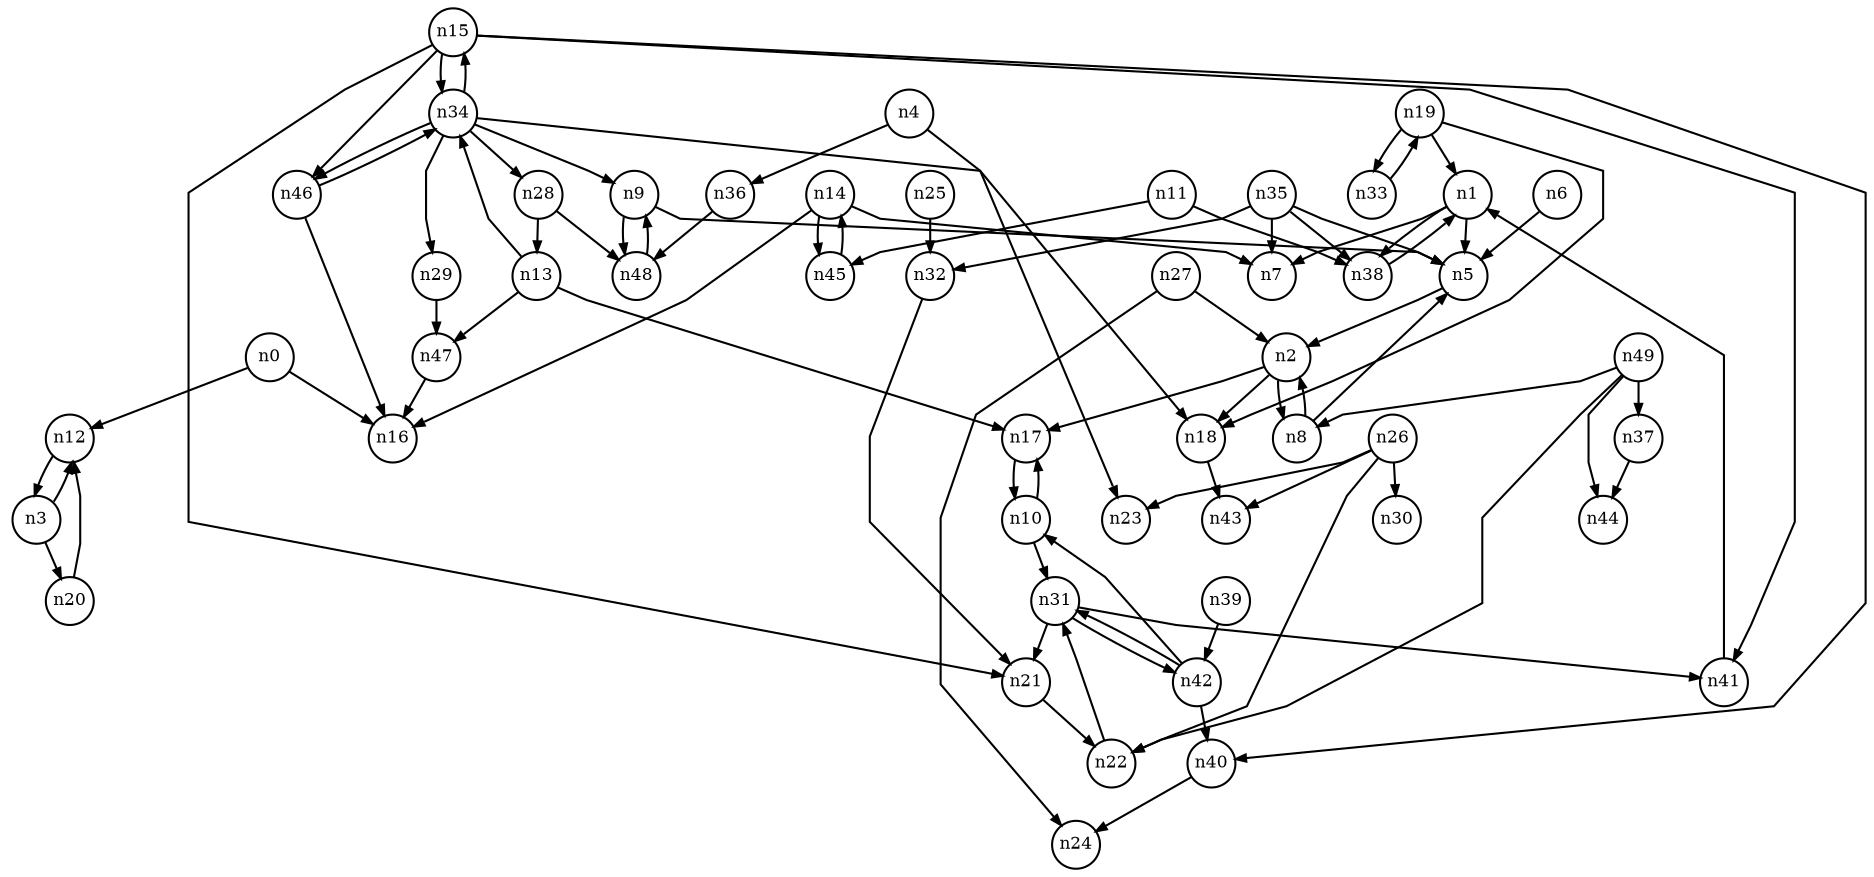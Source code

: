 digraph G{
splines=polyline;
ranksep=0.22;
nodesep=0.22;
nodesize=0.16;
fontsize=8
edge [arrowsize=0.5]
node [fontsize=8 shape=circle width=0.32 fixedsize=shape];

n12 -> n3
n0 -> n12
n0 -> n16
n5 -> n2
n1 -> n5
n1 -> n7
n1 -> n38
n38 -> n1
n8 -> n5
n8 -> n2
n2 -> n8
n2 -> n17
n2 -> n18
n17 -> n10
n18 -> n43
n20 -> n12
n3 -> n20
n3 -> n12
n4 -> n23
n4 -> n36
n36 -> n48
n6 -> n5
n9 -> n5
n9 -> n48
n48 -> n9
n10 -> n17
n10 -> n31
n11 -> n38
n11 -> n45
n45 -> n14
n13 -> n17
n13 -> n47
n13 -> n34
n47 -> n16
n14 -> n7
n14 -> n16
n14 -> n45
n21 -> n22
n15 -> n21
n15 -> n40
n15 -> n41
n15 -> n46
n15 -> n34
n40 -> n24
n41 -> n1
n46 -> n16
n46 -> n34
n19 -> n1
n19 -> n18
n19 -> n33
n22 -> n31
n32 -> n21
n25 -> n32
n26 -> n22
n26 -> n23
n26 -> n30
n26 -> n43
n27 -> n2
n27 -> n24
n28 -> n13
n28 -> n48
n29 -> n47
n31 -> n21
n31 -> n41
n31 -> n42
n42 -> n10
n42 -> n40
n42 -> n31
n33 -> n19
n34 -> n9
n34 -> n15
n34 -> n18
n34 -> n28
n34 -> n29
n34 -> n46
n35 -> n5
n35 -> n7
n35 -> n32
n35 -> n38
n37 -> n44
n39 -> n42
n49 -> n8
n49 -> n22
n49 -> n37
n49 -> n44
}
